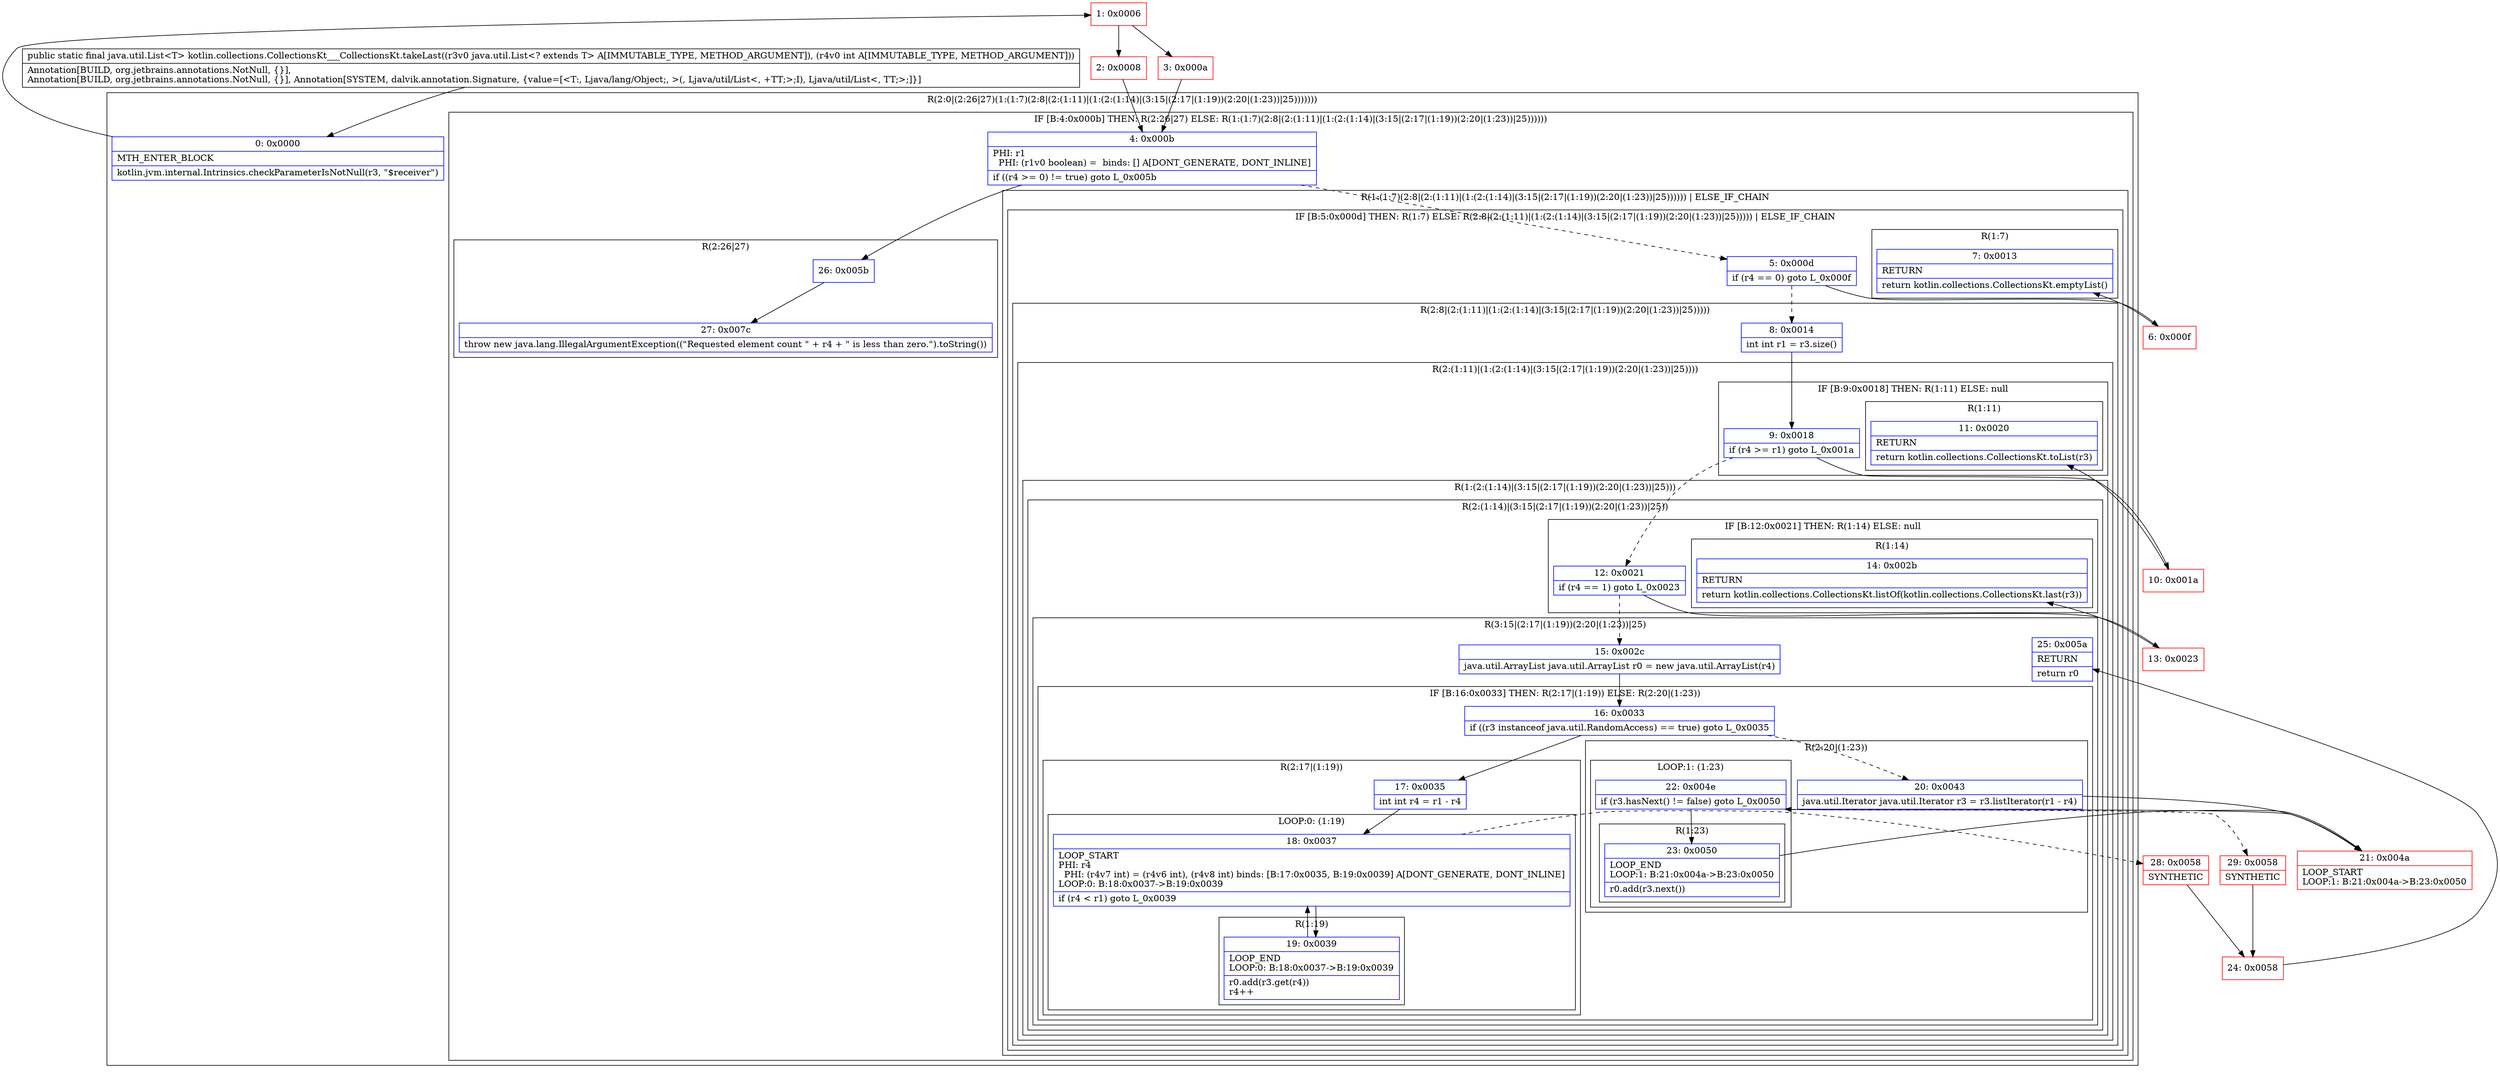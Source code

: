 digraph "CFG forkotlin.collections.CollectionsKt___CollectionsKt.takeLast(Ljava\/util\/List;I)Ljava\/util\/List;" {
subgraph cluster_Region_1070378121 {
label = "R(2:0|(2:26|27)(1:(1:7)(2:8|(2:(1:11)|(1:(2:(1:14)|(3:15|(2:17|(1:19))(2:20|(1:23))|25)))))))";
node [shape=record,color=blue];
Node_0 [shape=record,label="{0\:\ 0x0000|MTH_ENTER_BLOCK\l|kotlin.jvm.internal.Intrinsics.checkParameterIsNotNull(r3, \"$receiver\")\l}"];
subgraph cluster_IfRegion_721231189 {
label = "IF [B:4:0x000b] THEN: R(2:26|27) ELSE: R(1:(1:7)(2:8|(2:(1:11)|(1:(2:(1:14)|(3:15|(2:17|(1:19))(2:20|(1:23))|25))))))";
node [shape=record,color=blue];
Node_4 [shape=record,label="{4\:\ 0x000b|PHI: r1 \l  PHI: (r1v0 boolean) =  binds: [] A[DONT_GENERATE, DONT_INLINE]\l|if ((r4 \>= 0) != true) goto L_0x005b\l}"];
subgraph cluster_Region_1008498799 {
label = "R(2:26|27)";
node [shape=record,color=blue];
Node_26 [shape=record,label="{26\:\ 0x005b}"];
Node_27 [shape=record,label="{27\:\ 0x007c|throw new java.lang.IllegalArgumentException((\"Requested element count \" + r4 + \" is less than zero.\").toString())\l}"];
}
subgraph cluster_Region_1183523220 {
label = "R(1:(1:7)(2:8|(2:(1:11)|(1:(2:(1:14)|(3:15|(2:17|(1:19))(2:20|(1:23))|25)))))) | ELSE_IF_CHAIN\l";
node [shape=record,color=blue];
subgraph cluster_IfRegion_486106408 {
label = "IF [B:5:0x000d] THEN: R(1:7) ELSE: R(2:8|(2:(1:11)|(1:(2:(1:14)|(3:15|(2:17|(1:19))(2:20|(1:23))|25))))) | ELSE_IF_CHAIN\l";
node [shape=record,color=blue];
Node_5 [shape=record,label="{5\:\ 0x000d|if (r4 == 0) goto L_0x000f\l}"];
subgraph cluster_Region_1588384855 {
label = "R(1:7)";
node [shape=record,color=blue];
Node_7 [shape=record,label="{7\:\ 0x0013|RETURN\l|return kotlin.collections.CollectionsKt.emptyList()\l}"];
}
subgraph cluster_Region_1870604931 {
label = "R(2:8|(2:(1:11)|(1:(2:(1:14)|(3:15|(2:17|(1:19))(2:20|(1:23))|25)))))";
node [shape=record,color=blue];
Node_8 [shape=record,label="{8\:\ 0x0014|int int r1 = r3.size()\l}"];
subgraph cluster_Region_19665133 {
label = "R(2:(1:11)|(1:(2:(1:14)|(3:15|(2:17|(1:19))(2:20|(1:23))|25))))";
node [shape=record,color=blue];
subgraph cluster_IfRegion_1647001573 {
label = "IF [B:9:0x0018] THEN: R(1:11) ELSE: null";
node [shape=record,color=blue];
Node_9 [shape=record,label="{9\:\ 0x0018|if (r4 \>= r1) goto L_0x001a\l}"];
subgraph cluster_Region_515114717 {
label = "R(1:11)";
node [shape=record,color=blue];
Node_11 [shape=record,label="{11\:\ 0x0020|RETURN\l|return kotlin.collections.CollectionsKt.toList(r3)\l}"];
}
}
subgraph cluster_Region_1228136454 {
label = "R(1:(2:(1:14)|(3:15|(2:17|(1:19))(2:20|(1:23))|25)))";
node [shape=record,color=blue];
subgraph cluster_Region_1904581403 {
label = "R(2:(1:14)|(3:15|(2:17|(1:19))(2:20|(1:23))|25))";
node [shape=record,color=blue];
subgraph cluster_IfRegion_282019518 {
label = "IF [B:12:0x0021] THEN: R(1:14) ELSE: null";
node [shape=record,color=blue];
Node_12 [shape=record,label="{12\:\ 0x0021|if (r4 == 1) goto L_0x0023\l}"];
subgraph cluster_Region_779303060 {
label = "R(1:14)";
node [shape=record,color=blue];
Node_14 [shape=record,label="{14\:\ 0x002b|RETURN\l|return kotlin.collections.CollectionsKt.listOf(kotlin.collections.CollectionsKt.last(r3))\l}"];
}
}
subgraph cluster_Region_1837623882 {
label = "R(3:15|(2:17|(1:19))(2:20|(1:23))|25)";
node [shape=record,color=blue];
Node_15 [shape=record,label="{15\:\ 0x002c|java.util.ArrayList java.util.ArrayList r0 = new java.util.ArrayList(r4)\l}"];
subgraph cluster_IfRegion_2014760588 {
label = "IF [B:16:0x0033] THEN: R(2:17|(1:19)) ELSE: R(2:20|(1:23))";
node [shape=record,color=blue];
Node_16 [shape=record,label="{16\:\ 0x0033|if ((r3 instanceof java.util.RandomAccess) == true) goto L_0x0035\l}"];
subgraph cluster_Region_906177305 {
label = "R(2:17|(1:19))";
node [shape=record,color=blue];
Node_17 [shape=record,label="{17\:\ 0x0035|int int r4 = r1 \- r4\l}"];
subgraph cluster_LoopRegion_1087713998 {
label = "LOOP:0: (1:19)";
node [shape=record,color=blue];
Node_18 [shape=record,label="{18\:\ 0x0037|LOOP_START\lPHI: r4 \l  PHI: (r4v7 int) = (r4v6 int), (r4v8 int) binds: [B:17:0x0035, B:19:0x0039] A[DONT_GENERATE, DONT_INLINE]\lLOOP:0: B:18:0x0037\-\>B:19:0x0039\l|if (r4 \< r1) goto L_0x0039\l}"];
subgraph cluster_Region_1123245824 {
label = "R(1:19)";
node [shape=record,color=blue];
Node_19 [shape=record,label="{19\:\ 0x0039|LOOP_END\lLOOP:0: B:18:0x0037\-\>B:19:0x0039\l|r0.add(r3.get(r4))\lr4++\l}"];
}
}
}
subgraph cluster_Region_1458058085 {
label = "R(2:20|(1:23))";
node [shape=record,color=blue];
Node_20 [shape=record,label="{20\:\ 0x0043|java.util.Iterator java.util.Iterator r3 = r3.listIterator(r1 \- r4)\l}"];
subgraph cluster_LoopRegion_1010645975 {
label = "LOOP:1: (1:23)";
node [shape=record,color=blue];
Node_22 [shape=record,label="{22\:\ 0x004e|if (r3.hasNext() != false) goto L_0x0050\l}"];
subgraph cluster_Region_735663826 {
label = "R(1:23)";
node [shape=record,color=blue];
Node_23 [shape=record,label="{23\:\ 0x0050|LOOP_END\lLOOP:1: B:21:0x004a\-\>B:23:0x0050\l|r0.add(r3.next())\l}"];
}
}
}
}
Node_25 [shape=record,label="{25\:\ 0x005a|RETURN\l|return r0\l}"];
}
}
}
}
}
}
}
}
}
Node_1 [shape=record,color=red,label="{1\:\ 0x0006}"];
Node_2 [shape=record,color=red,label="{2\:\ 0x0008}"];
Node_3 [shape=record,color=red,label="{3\:\ 0x000a}"];
Node_6 [shape=record,color=red,label="{6\:\ 0x000f}"];
Node_10 [shape=record,color=red,label="{10\:\ 0x001a}"];
Node_13 [shape=record,color=red,label="{13\:\ 0x0023}"];
Node_21 [shape=record,color=red,label="{21\:\ 0x004a|LOOP_START\lLOOP:1: B:21:0x004a\-\>B:23:0x0050\l}"];
Node_24 [shape=record,color=red,label="{24\:\ 0x0058}"];
Node_28 [shape=record,color=red,label="{28\:\ 0x0058|SYNTHETIC\l}"];
Node_29 [shape=record,color=red,label="{29\:\ 0x0058|SYNTHETIC\l}"];
MethodNode[shape=record,label="{public static final java.util.List\<T\> kotlin.collections.CollectionsKt___CollectionsKt.takeLast((r3v0 java.util.List\<? extends T\> A[IMMUTABLE_TYPE, METHOD_ARGUMENT]), (r4v0 int A[IMMUTABLE_TYPE, METHOD_ARGUMENT]))  | Annotation[BUILD, org.jetbrains.annotations.NotNull, \{\}], \lAnnotation[BUILD, org.jetbrains.annotations.NotNull, \{\}], Annotation[SYSTEM, dalvik.annotation.Signature, \{value=[\<T:, Ljava\/lang\/Object;, \>(, Ljava\/util\/List\<, +TT;\>;I), Ljava\/util\/List\<, TT;\>;]\}]\l}"];
MethodNode -> Node_0;
Node_0 -> Node_1;
Node_4 -> Node_5[style=dashed];
Node_4 -> Node_26;
Node_26 -> Node_27;
Node_5 -> Node_6;
Node_5 -> Node_8[style=dashed];
Node_8 -> Node_9;
Node_9 -> Node_10;
Node_9 -> Node_12[style=dashed];
Node_12 -> Node_13;
Node_12 -> Node_15[style=dashed];
Node_15 -> Node_16;
Node_16 -> Node_17;
Node_16 -> Node_20[style=dashed];
Node_17 -> Node_18;
Node_18 -> Node_19;
Node_18 -> Node_28[style=dashed];
Node_19 -> Node_18;
Node_20 -> Node_21;
Node_22 -> Node_23;
Node_22 -> Node_29[style=dashed];
Node_23 -> Node_21;
Node_1 -> Node_2;
Node_1 -> Node_3;
Node_2 -> Node_4;
Node_3 -> Node_4;
Node_6 -> Node_7;
Node_10 -> Node_11;
Node_13 -> Node_14;
Node_21 -> Node_22;
Node_24 -> Node_25;
Node_28 -> Node_24;
Node_29 -> Node_24;
}

